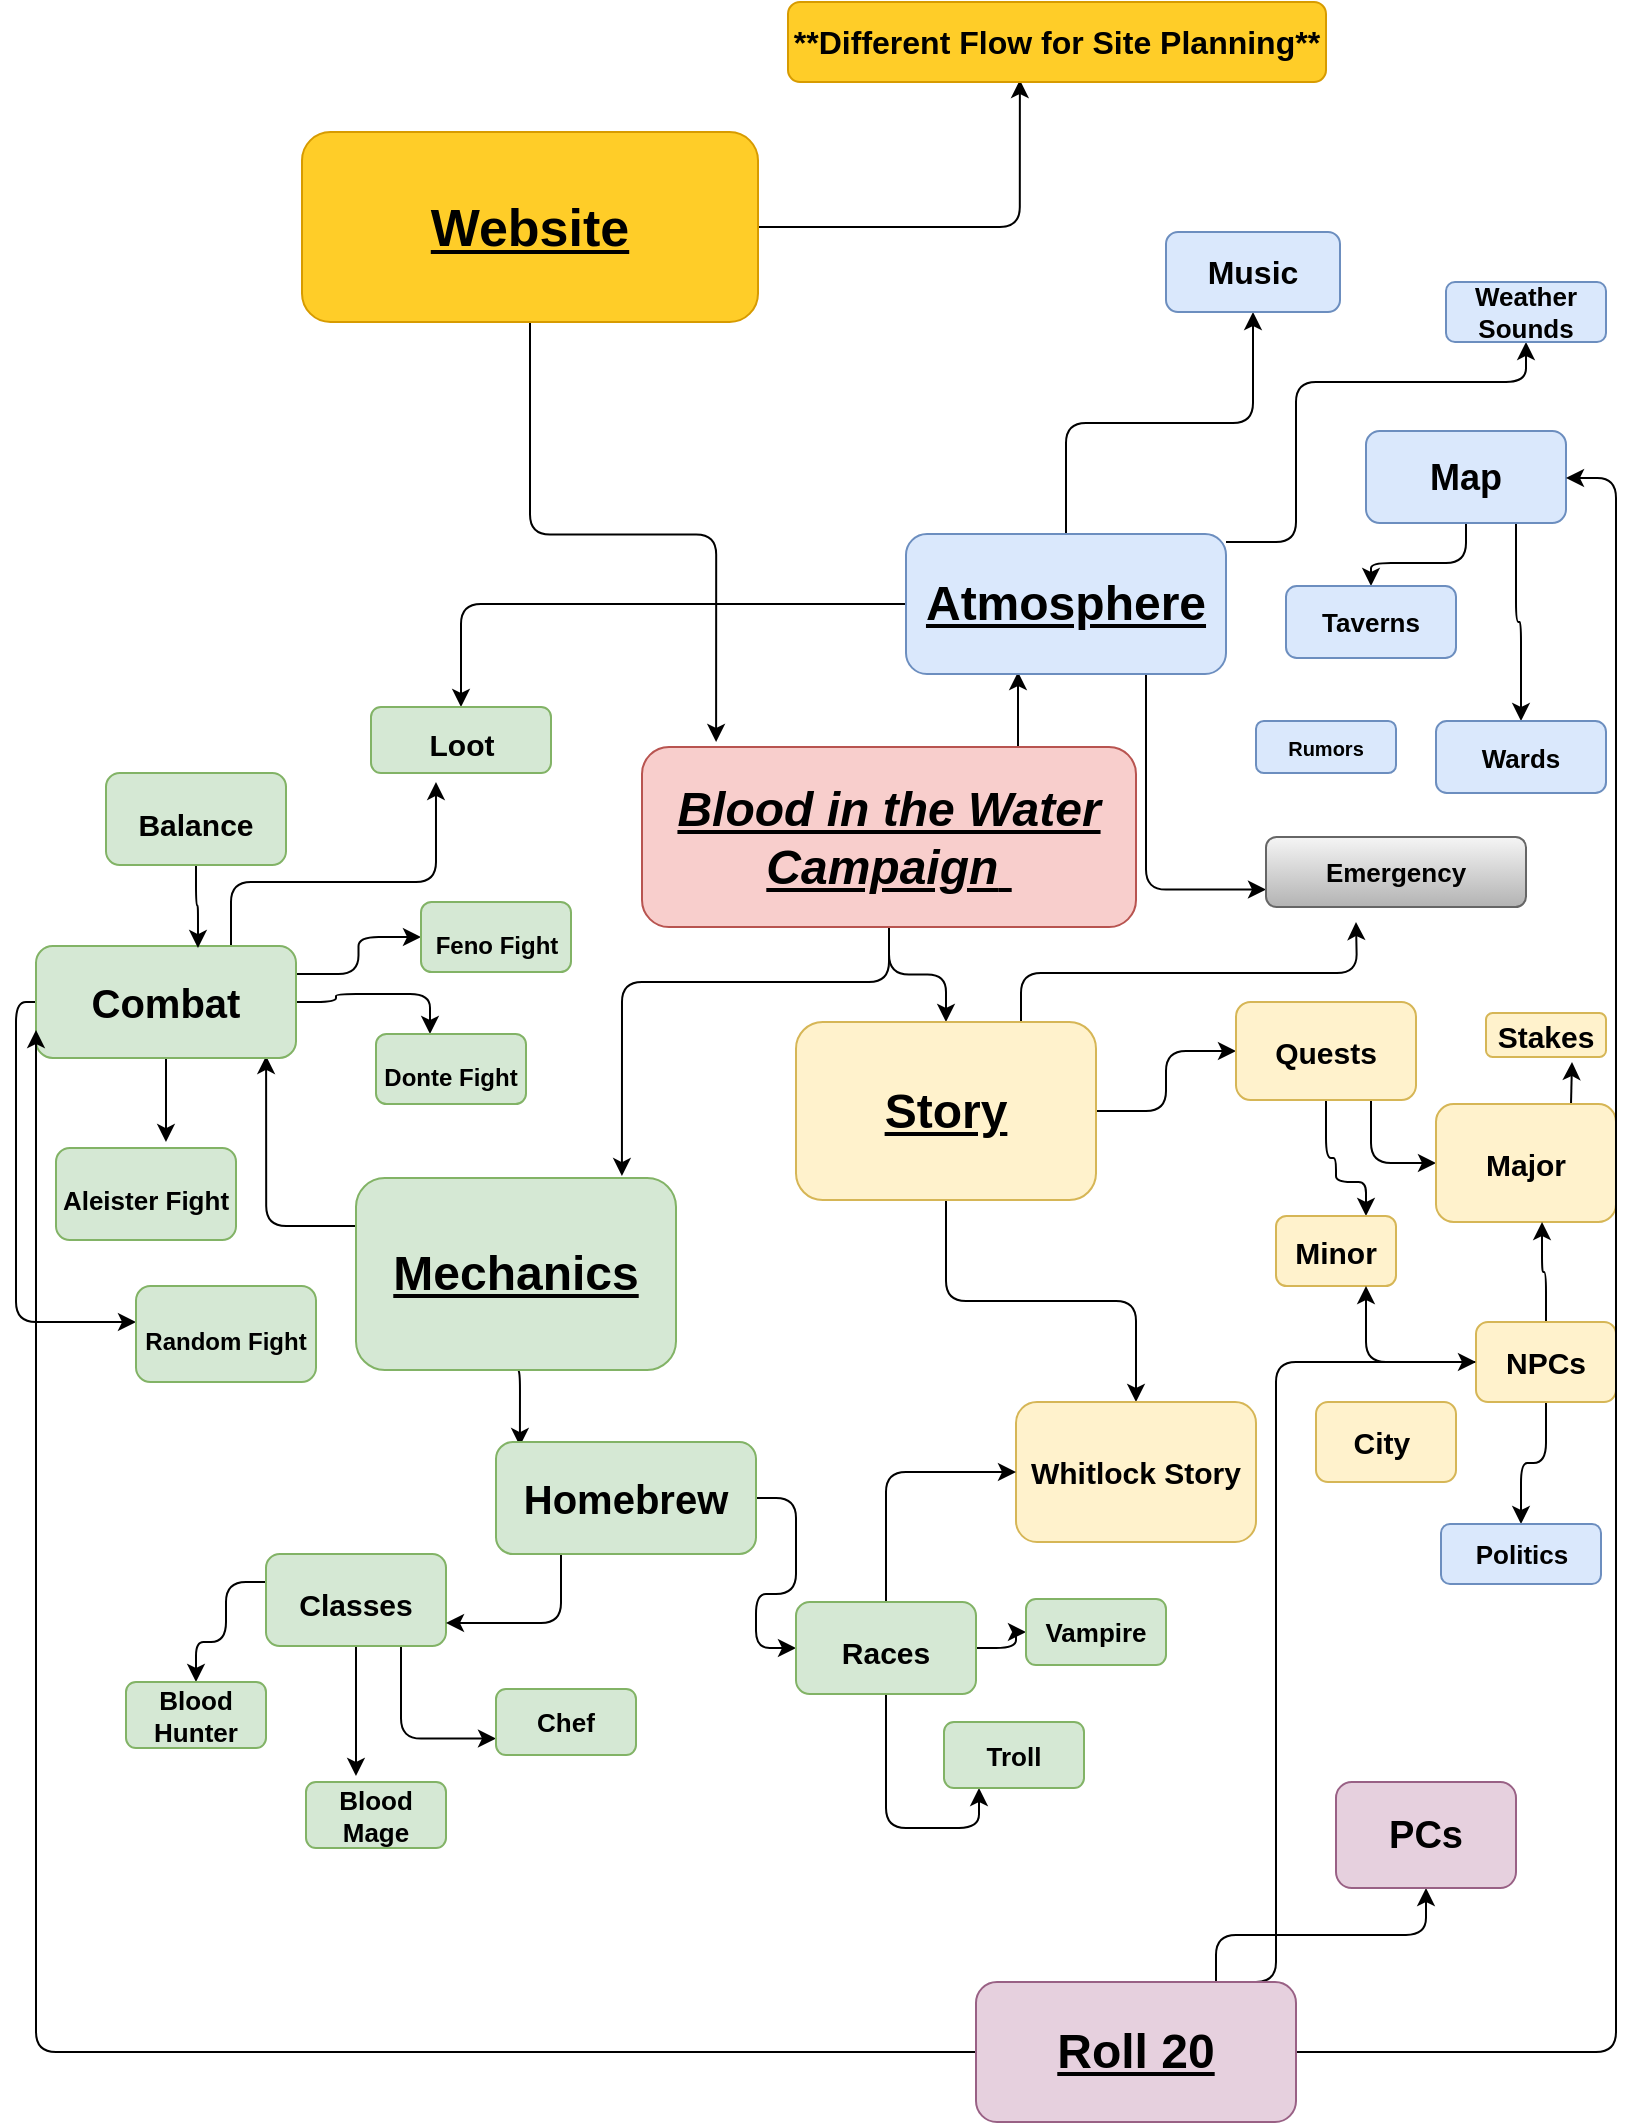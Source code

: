 <mxfile version="11.3.1" type="github" pages="1"><diagram name="Page-1" id="c7558073-3199-34d8-9f00-42111426c3f3"><mxGraphModel dx="1206" dy="1126" grid="1" gridSize="10" guides="1" tooltips="1" connect="1" arrows="1" fold="1" page="1" pageScale="1" pageWidth="826" pageHeight="1169" background="#ffffff" math="0" shadow="0"><root><mxCell id="0"/><mxCell id="1" parent="0"/><mxCell id="8YMxkAhXckEw7FpbCN8w-163" value="" style="edgeStyle=orthogonalEdgeStyle;rounded=1;orthogonalLoop=1;jettySize=auto;html=1;fontSize=24;" edge="1" parent="1" source="8YMxkAhXckEw7FpbCN8w-96" target="8YMxkAhXckEw7FpbCN8w-97"><mxGeometry relative="1" as="geometry"/></mxCell><mxCell id="8YMxkAhXckEw7FpbCN8w-199" style="edgeStyle=orthogonalEdgeStyle;rounded=0;orthogonalLoop=1;jettySize=auto;html=1;exitX=0.75;exitY=0;exitDx=0;exitDy=0;entryX=0.35;entryY=0.986;entryDx=0;entryDy=0;entryPerimeter=0;fontSize=24;" edge="1" parent="1" source="8YMxkAhXckEw7FpbCN8w-96" target="8YMxkAhXckEw7FpbCN8w-134"><mxGeometry relative="1" as="geometry"/></mxCell><mxCell id="8YMxkAhXckEw7FpbCN8w-200" style="edgeStyle=orthogonalEdgeStyle;rounded=1;orthogonalLoop=1;jettySize=auto;html=1;entryX=0.831;entryY=-0.01;entryDx=0;entryDy=0;entryPerimeter=0;fontSize=24;" edge="1" parent="1" source="8YMxkAhXckEw7FpbCN8w-96" target="8YMxkAhXckEw7FpbCN8w-107"><mxGeometry relative="1" as="geometry"><Array as="points"><mxPoint x="447" y="510"/><mxPoint x="313" y="510"/></Array></mxGeometry></mxCell><mxCell id="8YMxkAhXckEw7FpbCN8w-96" value="&lt;h1&gt;&lt;b&gt;Blood in the Water Campaign&lt;/b&gt;&amp;nbsp;&lt;/h1&gt;" style="rounded=1;whiteSpace=wrap;html=1;fillColor=#f8cecc;strokeColor=#b85450;fontStyle=6" vertex="1" parent="1"><mxGeometry x="323" y="392.5" width="247" height="90" as="geometry"/></mxCell><mxCell id="8YMxkAhXckEw7FpbCN8w-168" style="edgeStyle=orthogonalEdgeStyle;rounded=1;orthogonalLoop=1;jettySize=auto;html=1;exitX=1;exitY=0.5;exitDx=0;exitDy=0;entryX=0;entryY=0.5;entryDx=0;entryDy=0;fontSize=24;" edge="1" parent="1" source="8YMxkAhXckEw7FpbCN8w-97" target="8YMxkAhXckEw7FpbCN8w-100"><mxGeometry relative="1" as="geometry"/></mxCell><mxCell id="8YMxkAhXckEw7FpbCN8w-171" style="edgeStyle=orthogonalEdgeStyle;rounded=1;orthogonalLoop=1;jettySize=auto;html=1;fontSize=24;" edge="1" parent="1" source="8YMxkAhXckEw7FpbCN8w-97" target="8YMxkAhXckEw7FpbCN8w-101"><mxGeometry relative="1" as="geometry"/></mxCell><mxCell id="8YMxkAhXckEw7FpbCN8w-178" style="edgeStyle=orthogonalEdgeStyle;rounded=1;orthogonalLoop=1;jettySize=auto;html=1;exitX=0.75;exitY=0;exitDx=0;exitDy=0;fontSize=24;" edge="1" parent="1" source="8YMxkAhXckEw7FpbCN8w-97"><mxGeometry relative="1" as="geometry"><mxPoint x="680" y="480" as="targetPoint"/></mxGeometry></mxCell><mxCell id="8YMxkAhXckEw7FpbCN8w-97" value="Story" style="rounded=1;whiteSpace=wrap;html=1;fillColor=#fff2cc;strokeColor=#d6b656;fontStyle=5;fontSize=24;" vertex="1" parent="1"><mxGeometry x="400" y="530" width="150" height="89" as="geometry"/></mxCell><mxCell id="8YMxkAhXckEw7FpbCN8w-99" value="City&amp;nbsp;" style="rounded=1;whiteSpace=wrap;html=1;fillColor=#fff2cc;strokeColor=#d6b656;fontStyle=1;fontSize=15;" vertex="1" parent="1"><mxGeometry x="660" y="720" width="70" height="40" as="geometry"/></mxCell><mxCell id="8YMxkAhXckEw7FpbCN8w-169" style="edgeStyle=orthogonalEdgeStyle;rounded=1;orthogonalLoop=1;jettySize=auto;html=1;entryX=0.75;entryY=0;entryDx=0;entryDy=0;fontSize=24;" edge="1" parent="1" source="8YMxkAhXckEw7FpbCN8w-100" target="8YMxkAhXckEw7FpbCN8w-103"><mxGeometry relative="1" as="geometry"><Array as="points"><mxPoint x="665" y="598"/><mxPoint x="670" y="598"/><mxPoint x="670" y="610"/><mxPoint x="685" y="610"/></Array></mxGeometry></mxCell><mxCell id="8YMxkAhXckEw7FpbCN8w-170" style="edgeStyle=orthogonalEdgeStyle;rounded=1;orthogonalLoop=1;jettySize=auto;html=1;exitX=0.75;exitY=1;exitDx=0;exitDy=0;entryX=0;entryY=0.5;entryDx=0;entryDy=0;fontSize=24;" edge="1" parent="1" source="8YMxkAhXckEw7FpbCN8w-100" target="8YMxkAhXckEw7FpbCN8w-102"><mxGeometry relative="1" as="geometry"/></mxCell><mxCell id="8YMxkAhXckEw7FpbCN8w-100" value="Quests" style="rounded=1;whiteSpace=wrap;html=1;fillColor=#fff2cc;strokeColor=#d6b656;fontStyle=1;fontSize=15;" vertex="1" parent="1"><mxGeometry x="620" y="520" width="90" height="49" as="geometry"/></mxCell><mxCell id="8YMxkAhXckEw7FpbCN8w-101" value="Whitlock Story" style="rounded=1;whiteSpace=wrap;html=1;fillColor=#fff2cc;strokeColor=#d6b656;fontStyle=1;fontSize=15;" vertex="1" parent="1"><mxGeometry x="510" y="720" width="120" height="70" as="geometry"/></mxCell><mxCell id="8YMxkAhXckEw7FpbCN8w-174" style="edgeStyle=orthogonalEdgeStyle;rounded=0;orthogonalLoop=1;jettySize=auto;html=1;exitX=0.75;exitY=0;exitDx=0;exitDy=0;fontSize=24;" edge="1" parent="1" source="8YMxkAhXckEw7FpbCN8w-102"><mxGeometry relative="1" as="geometry"><mxPoint x="788" y="550" as="targetPoint"/></mxGeometry></mxCell><mxCell id="8YMxkAhXckEw7FpbCN8w-102" value="Major" style="rounded=1;whiteSpace=wrap;html=1;fillColor=#fff2cc;strokeColor=#d6b656;fontStyle=1;fontSize=15;" vertex="1" parent="1"><mxGeometry x="720" y="571" width="90" height="59" as="geometry"/></mxCell><mxCell id="8YMxkAhXckEw7FpbCN8w-103" value="Minor" style="rounded=1;whiteSpace=wrap;html=1;fillColor=#fff2cc;strokeColor=#d6b656;fontStyle=1;fontSize=15;" vertex="1" parent="1"><mxGeometry x="640" y="627" width="60" height="35" as="geometry"/></mxCell><mxCell id="8YMxkAhXckEw7FpbCN8w-172" style="edgeStyle=orthogonalEdgeStyle;rounded=1;orthogonalLoop=1;jettySize=auto;html=1;exitX=0.5;exitY=0;exitDx=0;exitDy=0;entryX=0.589;entryY=1;entryDx=0;entryDy=0;entryPerimeter=0;fontSize=24;" edge="1" parent="1" source="8YMxkAhXckEw7FpbCN8w-105" target="8YMxkAhXckEw7FpbCN8w-102"><mxGeometry relative="1" as="geometry"/></mxCell><mxCell id="8YMxkAhXckEw7FpbCN8w-173" style="edgeStyle=orthogonalEdgeStyle;rounded=1;orthogonalLoop=1;jettySize=auto;html=1;exitX=0;exitY=0.5;exitDx=0;exitDy=0;entryX=0.75;entryY=1;entryDx=0;entryDy=0;fontSize=24;" edge="1" parent="1" source="8YMxkAhXckEw7FpbCN8w-105" target="8YMxkAhXckEw7FpbCN8w-103"><mxGeometry relative="1" as="geometry"/></mxCell><mxCell id="8YMxkAhXckEw7FpbCN8w-189" style="edgeStyle=orthogonalEdgeStyle;rounded=1;orthogonalLoop=1;jettySize=auto;html=1;fontSize=24;" edge="1" parent="1" source="8YMxkAhXckEw7FpbCN8w-105" target="8YMxkAhXckEw7FpbCN8w-140"><mxGeometry relative="1" as="geometry"/></mxCell><mxCell id="8YMxkAhXckEw7FpbCN8w-105" value="NPCs" style="rounded=1;whiteSpace=wrap;html=1;fillColor=#fff2cc;strokeColor=#d6b656;fontStyle=1;fontSize=15;" vertex="1" parent="1"><mxGeometry x="740" y="680" width="70" height="40" as="geometry"/></mxCell><mxCell id="8YMxkAhXckEw7FpbCN8w-201" style="edgeStyle=orthogonalEdgeStyle;rounded=1;orthogonalLoop=1;jettySize=auto;html=1;exitX=0;exitY=0.25;exitDx=0;exitDy=0;entryX=0.885;entryY=0.982;entryDx=0;entryDy=0;entryPerimeter=0;fontSize=24;strokeColor=#000000;" edge="1" parent="1" source="8YMxkAhXckEw7FpbCN8w-107" target="8YMxkAhXckEw7FpbCN8w-124"><mxGeometry relative="1" as="geometry"/></mxCell><mxCell id="8YMxkAhXckEw7FpbCN8w-208" style="edgeStyle=orthogonalEdgeStyle;rounded=1;orthogonalLoop=1;jettySize=auto;html=1;exitX=0.5;exitY=1;exitDx=0;exitDy=0;entryX=0.092;entryY=0.036;entryDx=0;entryDy=0;entryPerimeter=0;fontSize=24;" edge="1" parent="1" source="8YMxkAhXckEw7FpbCN8w-107" target="8YMxkAhXckEw7FpbCN8w-110"><mxGeometry relative="1" as="geometry"/></mxCell><mxCell id="8YMxkAhXckEw7FpbCN8w-107" value="Mechanics" style="rounded=1;whiteSpace=wrap;html=1;fontSize=24;fillColor=#d5e8d4;strokeColor=#82b366;fontStyle=5" vertex="1" parent="1"><mxGeometry x="180" y="608" width="160" height="96" as="geometry"/></mxCell><mxCell id="8YMxkAhXckEw7FpbCN8w-195" style="edgeStyle=orthogonalEdgeStyle;rounded=1;orthogonalLoop=1;jettySize=auto;html=1;entryX=0.357;entryY=-0.091;entryDx=0;entryDy=0;entryPerimeter=0;fontSize=24;" edge="1" parent="1" source="8YMxkAhXckEw7FpbCN8w-108" target="8YMxkAhXckEw7FpbCN8w-119"><mxGeometry relative="1" as="geometry"/></mxCell><mxCell id="8YMxkAhXckEw7FpbCN8w-196" style="edgeStyle=orthogonalEdgeStyle;rounded=1;orthogonalLoop=1;jettySize=auto;html=1;fontSize=24;" edge="1" parent="1" source="8YMxkAhXckEw7FpbCN8w-108" target="8YMxkAhXckEw7FpbCN8w-121"><mxGeometry relative="1" as="geometry"><Array as="points"><mxPoint x="115" y="810"/><mxPoint x="115" y="840"/><mxPoint x="100" y="840"/></Array></mxGeometry></mxCell><mxCell id="8YMxkAhXckEw7FpbCN8w-197" style="edgeStyle=orthogonalEdgeStyle;rounded=1;orthogonalLoop=1;jettySize=auto;html=1;exitX=0.75;exitY=1;exitDx=0;exitDy=0;entryX=0;entryY=0.75;entryDx=0;entryDy=0;fontSize=24;" edge="1" parent="1" source="8YMxkAhXckEw7FpbCN8w-108" target="8YMxkAhXckEw7FpbCN8w-122"><mxGeometry relative="1" as="geometry"/></mxCell><mxCell id="8YMxkAhXckEw7FpbCN8w-108" value="&lt;font style=&quot;font-size: 15px&quot;&gt;Classes&lt;br&gt;&lt;/font&gt;" style="rounded=1;whiteSpace=wrap;html=1;fontSize=24;fillColor=#d5e8d4;strokeColor=#82b366;fontStyle=1" vertex="1" parent="1"><mxGeometry x="135" y="796" width="90" height="46" as="geometry"/></mxCell><mxCell id="8YMxkAhXckEw7FpbCN8w-193" style="edgeStyle=orthogonalEdgeStyle;rounded=1;orthogonalLoop=1;jettySize=auto;html=1;entryX=0;entryY=0.5;entryDx=0;entryDy=0;fontSize=24;" edge="1" parent="1" source="8YMxkAhXckEw7FpbCN8w-110" target="8YMxkAhXckEw7FpbCN8w-111"><mxGeometry relative="1" as="geometry"/></mxCell><mxCell id="8YMxkAhXckEw7FpbCN8w-194" style="edgeStyle=orthogonalEdgeStyle;rounded=1;orthogonalLoop=1;jettySize=auto;html=1;exitX=0.25;exitY=1;exitDx=0;exitDy=0;entryX=1;entryY=0.75;entryDx=0;entryDy=0;fontSize=24;" edge="1" parent="1" source="8YMxkAhXckEw7FpbCN8w-110" target="8YMxkAhXckEw7FpbCN8w-108"><mxGeometry relative="1" as="geometry"/></mxCell><mxCell id="8YMxkAhXckEw7FpbCN8w-110" value="&lt;font style=&quot;font-size: 20px&quot;&gt;Homebrew&lt;br&gt;&lt;/font&gt;" style="rounded=1;whiteSpace=wrap;html=1;fontSize=24;fillColor=#d5e8d4;strokeColor=#82b366;fontStyle=1" vertex="1" parent="1"><mxGeometry x="250" y="740" width="130" height="56" as="geometry"/></mxCell><mxCell id="8YMxkAhXckEw7FpbCN8w-190" style="edgeStyle=orthogonalEdgeStyle;rounded=1;orthogonalLoop=1;jettySize=auto;html=1;fontSize=24;" edge="1" parent="1" source="8YMxkAhXckEw7FpbCN8w-111" target="8YMxkAhXckEw7FpbCN8w-101"><mxGeometry relative="1" as="geometry"><Array as="points"><mxPoint x="445" y="755"/></Array></mxGeometry></mxCell><mxCell id="8YMxkAhXckEw7FpbCN8w-191" style="edgeStyle=orthogonalEdgeStyle;rounded=1;orthogonalLoop=1;jettySize=auto;html=1;entryX=0.25;entryY=1;entryDx=0;entryDy=0;fontSize=24;" edge="1" parent="1" source="8YMxkAhXckEw7FpbCN8w-111" target="8YMxkAhXckEw7FpbCN8w-120"><mxGeometry relative="1" as="geometry"/></mxCell><mxCell id="8YMxkAhXckEw7FpbCN8w-192" style="edgeStyle=orthogonalEdgeStyle;rounded=1;orthogonalLoop=1;jettySize=auto;html=1;fontSize=24;" edge="1" parent="1" source="8YMxkAhXckEw7FpbCN8w-111" target="8YMxkAhXckEw7FpbCN8w-112"><mxGeometry relative="1" as="geometry"/></mxCell><mxCell id="8YMxkAhXckEw7FpbCN8w-111" value="&lt;font style=&quot;font-size: 15px&quot;&gt;Races&lt;br&gt;&lt;/font&gt;" style="rounded=1;whiteSpace=wrap;html=1;fontSize=24;fillColor=#d5e8d4;strokeColor=#82b366;fontStyle=1" vertex="1" parent="1"><mxGeometry x="400" y="820" width="90" height="46" as="geometry"/></mxCell><mxCell id="8YMxkAhXckEw7FpbCN8w-112" value="&lt;font style=&quot;font-size: 13px;&quot;&gt;Vampire&lt;br style=&quot;font-size: 13px;&quot;&gt;&lt;/font&gt;" style="rounded=1;whiteSpace=wrap;html=1;fontSize=13;fillColor=#d5e8d4;strokeColor=#82b366;fontStyle=1" vertex="1" parent="1"><mxGeometry x="515" y="818.5" width="70" height="33" as="geometry"/></mxCell><mxCell id="8YMxkAhXckEw7FpbCN8w-119" value="&lt;font style=&quot;font-size: 13px&quot;&gt;Blood Mage&lt;br style=&quot;font-size: 13px&quot;&gt;&lt;/font&gt;" style="rounded=1;whiteSpace=wrap;html=1;fontSize=13;fillColor=#d5e8d4;strokeColor=#82b366;fontStyle=1" vertex="1" parent="1"><mxGeometry x="155" y="910" width="70" height="33" as="geometry"/></mxCell><mxCell id="8YMxkAhXckEw7FpbCN8w-120" value="&lt;font style=&quot;font-size: 13px&quot;&gt;Troll&lt;br style=&quot;font-size: 13px&quot;&gt;&lt;/font&gt;" style="rounded=1;whiteSpace=wrap;html=1;fontSize=13;fillColor=#d5e8d4;strokeColor=#82b366;fontStyle=1" vertex="1" parent="1"><mxGeometry x="474" y="880" width="70" height="33" as="geometry"/></mxCell><mxCell id="8YMxkAhXckEw7FpbCN8w-121" value="&lt;font style=&quot;font-size: 13px&quot;&gt;Blood Hunter&lt;br style=&quot;font-size: 13px&quot;&gt;&lt;/font&gt;" style="rounded=1;whiteSpace=wrap;html=1;fontSize=13;fillColor=#d5e8d4;strokeColor=#82b366;fontStyle=1" vertex="1" parent="1"><mxGeometry x="65" y="860" width="70" height="33" as="geometry"/></mxCell><mxCell id="8YMxkAhXckEw7FpbCN8w-122" value="&lt;font style=&quot;font-size: 13px&quot;&gt;Chef&lt;br style=&quot;font-size: 13px&quot;&gt;&lt;/font&gt;" style="rounded=1;whiteSpace=wrap;html=1;fontSize=13;fillColor=#d5e8d4;strokeColor=#82b366;fontStyle=1" vertex="1" parent="1"><mxGeometry x="250" y="863.5" width="70" height="33" as="geometry"/></mxCell><mxCell id="8YMxkAhXckEw7FpbCN8w-202" style="edgeStyle=orthogonalEdgeStyle;rounded=1;orthogonalLoop=1;jettySize=auto;html=1;exitX=1;exitY=0.25;exitDx=0;exitDy=0;fontSize=24;" edge="1" parent="1" source="8YMxkAhXckEw7FpbCN8w-124" target="8YMxkAhXckEw7FpbCN8w-128"><mxGeometry relative="1" as="geometry"/></mxCell><mxCell id="8YMxkAhXckEw7FpbCN8w-203" style="edgeStyle=orthogonalEdgeStyle;rounded=1;orthogonalLoop=1;jettySize=auto;html=1;entryX=0.36;entryY=0;entryDx=0;entryDy=0;entryPerimeter=0;fontSize=24;" edge="1" parent="1" source="8YMxkAhXckEw7FpbCN8w-124" target="8YMxkAhXckEw7FpbCN8w-130"><mxGeometry relative="1" as="geometry"/></mxCell><mxCell id="8YMxkAhXckEw7FpbCN8w-204" style="edgeStyle=orthogonalEdgeStyle;rounded=0;orthogonalLoop=1;jettySize=auto;html=1;entryX=0.611;entryY=-0.065;entryDx=0;entryDy=0;entryPerimeter=0;fontSize=24;" edge="1" parent="1" source="8YMxkAhXckEw7FpbCN8w-124" target="8YMxkAhXckEw7FpbCN8w-127"><mxGeometry relative="1" as="geometry"/></mxCell><mxCell id="8YMxkAhXckEw7FpbCN8w-205" style="edgeStyle=orthogonalEdgeStyle;rounded=1;orthogonalLoop=1;jettySize=auto;html=1;fontSize=24;" edge="1" parent="1" source="8YMxkAhXckEw7FpbCN8w-124" target="8YMxkAhXckEw7FpbCN8w-132"><mxGeometry relative="1" as="geometry"><Array as="points"><mxPoint x="10" y="520"/><mxPoint x="10" y="680"/></Array></mxGeometry></mxCell><mxCell id="8YMxkAhXckEw7FpbCN8w-207" style="edgeStyle=orthogonalEdgeStyle;rounded=1;orthogonalLoop=1;jettySize=auto;html=1;exitX=0.75;exitY=0;exitDx=0;exitDy=0;entryX=0.361;entryY=1.136;entryDx=0;entryDy=0;entryPerimeter=0;fontSize=24;" edge="1" parent="1" source="8YMxkAhXckEw7FpbCN8w-124" target="8YMxkAhXckEw7FpbCN8w-157"><mxGeometry relative="1" as="geometry"><Array as="points"><mxPoint x="118" y="460"/><mxPoint x="220" y="460"/></Array></mxGeometry></mxCell><mxCell id="8YMxkAhXckEw7FpbCN8w-124" value="&lt;font style=&quot;font-size: 20px&quot;&gt;Combat&lt;br&gt;&lt;/font&gt;" style="rounded=1;whiteSpace=wrap;html=1;fontSize=24;fillColor=#d5e8d4;strokeColor=#82b366;fontStyle=1" vertex="1" parent="1"><mxGeometry x="20" y="492" width="130" height="56" as="geometry"/></mxCell><mxCell id="8YMxkAhXckEw7FpbCN8w-216" style="edgeStyle=orthogonalEdgeStyle;rounded=1;orthogonalLoop=1;jettySize=auto;html=1;entryX=0.623;entryY=0.018;entryDx=0;entryDy=0;entryPerimeter=0;fontSize=24;" edge="1" parent="1" source="8YMxkAhXckEw7FpbCN8w-126" target="8YMxkAhXckEw7FpbCN8w-124"><mxGeometry relative="1" as="geometry"/></mxCell><mxCell id="8YMxkAhXckEw7FpbCN8w-126" value="&lt;font style=&quot;font-size: 15px&quot;&gt;Balance&lt;br&gt;&lt;/font&gt;" style="rounded=1;whiteSpace=wrap;html=1;fontSize=24;fillColor=#d5e8d4;strokeColor=#82b366;fontStyle=1" vertex="1" parent="1"><mxGeometry x="55" y="405.5" width="90" height="46" as="geometry"/></mxCell><mxCell id="8YMxkAhXckEw7FpbCN8w-127" value="&lt;font&gt;&lt;font style=&quot;font-size: 13px&quot;&gt;Aleister Fight&lt;/font&gt;&lt;br&gt;&lt;/font&gt;" style="rounded=1;whiteSpace=wrap;html=1;fontSize=24;fillColor=#d5e8d4;strokeColor=#82b366;fontStyle=1" vertex="1" parent="1"><mxGeometry x="30" y="593" width="90" height="46" as="geometry"/></mxCell><mxCell id="8YMxkAhXckEw7FpbCN8w-128" value="&lt;font&gt;&lt;span style=&quot;font-size: 12px&quot;&gt;Feno Fight&lt;/span&gt;&lt;br&gt;&lt;/font&gt;" style="rounded=1;whiteSpace=wrap;html=1;fontSize=24;fillColor=#d5e8d4;strokeColor=#82b366;fontStyle=1" vertex="1" parent="1"><mxGeometry x="212.5" y="470" width="75" height="35" as="geometry"/></mxCell><mxCell id="8YMxkAhXckEw7FpbCN8w-130" value="&lt;font&gt;&lt;font style=&quot;font-size: 12px&quot;&gt;Donte Fight&lt;/font&gt;&lt;br&gt;&lt;/font&gt;" style="rounded=1;whiteSpace=wrap;html=1;fontSize=24;fillColor=#d5e8d4;strokeColor=#82b366;fontStyle=1" vertex="1" parent="1"><mxGeometry x="190" y="536" width="75" height="35" as="geometry"/></mxCell><mxCell id="8YMxkAhXckEw7FpbCN8w-132" value="&lt;font&gt;&lt;font style=&quot;font-size: 12px&quot;&gt;Random Fight&lt;/font&gt;&lt;br&gt;&lt;/font&gt;" style="rounded=1;whiteSpace=wrap;html=1;fontSize=24;fillColor=#d5e8d4;strokeColor=#82b366;fontStyle=1" vertex="1" parent="1"><mxGeometry x="70" y="662" width="90" height="48" as="geometry"/></mxCell><mxCell id="8YMxkAhXckEw7FpbCN8w-184" style="edgeStyle=orthogonalEdgeStyle;rounded=1;orthogonalLoop=1;jettySize=auto;html=1;exitX=0.75;exitY=1;exitDx=0;exitDy=0;entryX=0;entryY=0.75;entryDx=0;entryDy=0;fontSize=24;" edge="1" parent="1" source="8YMxkAhXckEw7FpbCN8w-134" target="8YMxkAhXckEw7FpbCN8w-154"><mxGeometry relative="1" as="geometry"/></mxCell><mxCell id="8YMxkAhXckEw7FpbCN8w-188" style="edgeStyle=orthogonalEdgeStyle;rounded=1;orthogonalLoop=1;jettySize=auto;html=1;fontSize=24;" edge="1" parent="1" source="8YMxkAhXckEw7FpbCN8w-134" target="8YMxkAhXckEw7FpbCN8w-146"><mxGeometry relative="1" as="geometry"/></mxCell><mxCell id="8YMxkAhXckEw7FpbCN8w-206" style="edgeStyle=orthogonalEdgeStyle;rounded=1;orthogonalLoop=1;jettySize=auto;html=1;entryX=0.5;entryY=0;entryDx=0;entryDy=0;fontSize=24;" edge="1" parent="1" source="8YMxkAhXckEw7FpbCN8w-134" target="8YMxkAhXckEw7FpbCN8w-157"><mxGeometry relative="1" as="geometry"/></mxCell><mxCell id="8YMxkAhXckEw7FpbCN8w-213" style="edgeStyle=orthogonalEdgeStyle;rounded=1;orthogonalLoop=1;jettySize=auto;html=1;fontSize=24;" edge="1" parent="1" source="8YMxkAhXckEw7FpbCN8w-134" target="8YMxkAhXckEw7FpbCN8w-153"><mxGeometry relative="1" as="geometry"><Array as="points"><mxPoint x="650" y="290"/><mxPoint x="650" y="210"/><mxPoint x="765" y="210"/></Array></mxGeometry></mxCell><mxCell id="8YMxkAhXckEw7FpbCN8w-134" value="&lt;font style=&quot;font-size: 24px;&quot;&gt;Atmosphere&lt;br style=&quot;font-size: 24px;&quot;&gt;&lt;/font&gt;" style="rounded=1;whiteSpace=wrap;html=1;fontSize=24;fillColor=#dae8fc;strokeColor=#6c8ebf;fontStyle=5" vertex="1" parent="1"><mxGeometry x="455" y="286" width="160" height="70" as="geometry"/></mxCell><mxCell id="8YMxkAhXckEw7FpbCN8w-185" style="edgeStyle=orthogonalEdgeStyle;rounded=1;orthogonalLoop=1;jettySize=auto;html=1;exitX=0.5;exitY=1;exitDx=0;exitDy=0;entryX=0.5;entryY=0;entryDx=0;entryDy=0;fontSize=24;" edge="1" parent="1" source="8YMxkAhXckEw7FpbCN8w-135" target="8YMxkAhXckEw7FpbCN8w-138"><mxGeometry relative="1" as="geometry"/></mxCell><mxCell id="8YMxkAhXckEw7FpbCN8w-210" style="edgeStyle=orthogonalEdgeStyle;rounded=1;orthogonalLoop=1;jettySize=auto;html=1;exitX=0.75;exitY=1;exitDx=0;exitDy=0;entryX=0.5;entryY=0;entryDx=0;entryDy=0;fontSize=24;" edge="1" parent="1" source="8YMxkAhXckEw7FpbCN8w-135" target="8YMxkAhXckEw7FpbCN8w-137"><mxGeometry relative="1" as="geometry"/></mxCell><mxCell id="8YMxkAhXckEw7FpbCN8w-135" value="&lt;font style=&quot;font-size: 18px;&quot;&gt;Map&lt;br style=&quot;font-size: 18px;&quot;&gt;&lt;/font&gt;" style="rounded=1;whiteSpace=wrap;html=1;fontSize=18;fillColor=#dae8fc;strokeColor=#6c8ebf;fontStyle=1" vertex="1" parent="1"><mxGeometry x="685" y="234.5" width="100" height="46" as="geometry"/></mxCell><mxCell id="8YMxkAhXckEw7FpbCN8w-137" value="&lt;font style=&quot;font-size: 13px&quot;&gt;Wards&lt;br style=&quot;font-size: 13px&quot;&gt;&lt;/font&gt;" style="rounded=1;whiteSpace=wrap;html=1;fontSize=13;fillColor=#dae8fc;strokeColor=#6c8ebf;fontStyle=1" vertex="1" parent="1"><mxGeometry x="720" y="379.5" width="85" height="36" as="geometry"/></mxCell><mxCell id="8YMxkAhXckEw7FpbCN8w-138" value="&lt;font style=&quot;font-size: 13px&quot;&gt;Taverns&lt;br style=&quot;font-size: 13px&quot;&gt;&lt;/font&gt;" style="rounded=1;whiteSpace=wrap;html=1;fontSize=13;fillColor=#dae8fc;strokeColor=#6c8ebf;fontStyle=1" vertex="1" parent="1"><mxGeometry x="645" y="312" width="85" height="36" as="geometry"/></mxCell><mxCell id="8YMxkAhXckEw7FpbCN8w-140" value="&lt;font style=&quot;font-size: 13px&quot;&gt;Politics&lt;br style=&quot;font-size: 13px&quot;&gt;&lt;/font&gt;" style="rounded=1;whiteSpace=wrap;html=1;fontSize=13;fillColor=#dae8fc;strokeColor=#6c8ebf;fontStyle=1" vertex="1" parent="1"><mxGeometry x="722.5" y="781" width="80" height="30" as="geometry"/></mxCell><mxCell id="8YMxkAhXckEw7FpbCN8w-141" value="&lt;font style=&quot;font-size: 10px;&quot;&gt;Rumors&lt;br style=&quot;font-size: 10px;&quot;&gt;&lt;/font&gt;" style="rounded=1;whiteSpace=wrap;html=1;fontSize=10;fillColor=#dae8fc;strokeColor=#6c8ebf;fontStyle=1" vertex="1" parent="1"><mxGeometry x="630" y="379.5" width="70" height="26" as="geometry"/></mxCell><mxCell id="8YMxkAhXckEw7FpbCN8w-146" value="&lt;font style=&quot;font-size: 16px&quot;&gt;Music&lt;br style=&quot;font-size: 16px&quot;&gt;&lt;/font&gt;" style="rounded=1;whiteSpace=wrap;html=1;fontSize=16;fillColor=#dae8fc;strokeColor=#6c8ebf;fontStyle=1" vertex="1" parent="1"><mxGeometry x="585" y="135" width="87" height="40" as="geometry"/></mxCell><mxCell id="8YMxkAhXckEw7FpbCN8w-153" value="&lt;font style=&quot;font-size: 13px&quot;&gt;Weather Sounds&lt;br style=&quot;font-size: 13px&quot;&gt;&lt;/font&gt;" style="rounded=1;whiteSpace=wrap;html=1;fontSize=13;fillColor=#dae8fc;strokeColor=#6c8ebf;fontStyle=1" vertex="1" parent="1"><mxGeometry x="725" y="160" width="80" height="30" as="geometry"/></mxCell><mxCell id="8YMxkAhXckEw7FpbCN8w-154" value="&lt;font style=&quot;font-size: 13px&quot;&gt;Emergency&lt;br style=&quot;font-size: 13px&quot;&gt;&lt;/font&gt;" style="rounded=1;whiteSpace=wrap;html=1;fontSize=13;fillColor=#f5f5f5;fontStyle=1;gradientColor=#b3b3b3;strokeColor=#666666;" vertex="1" parent="1"><mxGeometry x="635" y="437.5" width="130" height="35" as="geometry"/></mxCell><mxCell id="8YMxkAhXckEw7FpbCN8w-157" value="&lt;font style=&quot;font-size: 15px&quot;&gt;Loot&lt;br&gt;&lt;/font&gt;" style="rounded=1;whiteSpace=wrap;html=1;fontSize=24;fillColor=#d5e8d4;strokeColor=#82b366;fontStyle=1" vertex="1" parent="1"><mxGeometry x="187.5" y="372.5" width="90" height="33" as="geometry"/></mxCell><mxCell id="8YMxkAhXckEw7FpbCN8w-162" value="Stakes" style="rounded=1;whiteSpace=wrap;html=1;fillColor=#fff2cc;strokeColor=#d6b656;fontStyle=1;fontSize=15;" vertex="1" parent="1"><mxGeometry x="745" y="525.5" width="60" height="22" as="geometry"/></mxCell><mxCell id="8YMxkAhXckEw7FpbCN8w-221" style="edgeStyle=orthogonalEdgeStyle;rounded=1;orthogonalLoop=1;jettySize=auto;html=1;entryX=0.15;entryY=-0.028;entryDx=0;entryDy=0;entryPerimeter=0;fontSize=24;" edge="1" parent="1" source="8YMxkAhXckEw7FpbCN8w-218" target="8YMxkAhXckEw7FpbCN8w-96"><mxGeometry relative="1" as="geometry"/></mxCell><mxCell id="8YMxkAhXckEw7FpbCN8w-224" style="edgeStyle=orthogonalEdgeStyle;rounded=1;orthogonalLoop=1;jettySize=auto;html=1;fontSize=24;entryX=0.431;entryY=0.975;entryDx=0;entryDy=0;entryPerimeter=0;" edge="1" parent="1" source="8YMxkAhXckEw7FpbCN8w-218" target="8YMxkAhXckEw7FpbCN8w-223"><mxGeometry relative="1" as="geometry"><mxPoint x="510" y="70" as="targetPoint"/></mxGeometry></mxCell><mxCell id="8YMxkAhXckEw7FpbCN8w-218" value="&lt;font&gt;&lt;font style=&quot;font-size: 26px&quot;&gt;Website&lt;/font&gt;&lt;br style=&quot;font-size: 24px&quot;&gt;&lt;/font&gt;" style="rounded=1;whiteSpace=wrap;html=1;fontSize=24;fillColor=#ffcd28;strokeColor=#d79b00;fontStyle=5;gradientColor=none;" vertex="1" parent="1"><mxGeometry x="153" y="85" width="228" height="95" as="geometry"/></mxCell><mxCell id="8YMxkAhXckEw7FpbCN8w-235" style="edgeStyle=orthogonalEdgeStyle;rounded=1;orthogonalLoop=1;jettySize=auto;html=1;exitX=0.75;exitY=0;exitDx=0;exitDy=0;fontSize=24;" edge="1" parent="1" source="8YMxkAhXckEw7FpbCN8w-219" target="8YMxkAhXckEw7FpbCN8w-230"><mxGeometry relative="1" as="geometry"/></mxCell><mxCell id="8YMxkAhXckEw7FpbCN8w-236" style="edgeStyle=orthogonalEdgeStyle;orthogonalLoop=1;jettySize=auto;html=1;entryX=0;entryY=0.75;entryDx=0;entryDy=0;fontSize=24;strokeColor=#000000;shadow=0;comic=0;rounded=1;" edge="1" parent="1" source="8YMxkAhXckEw7FpbCN8w-219" target="8YMxkAhXckEw7FpbCN8w-124"><mxGeometry relative="1" as="geometry"><Array as="points"><mxPoint x="20" y="1045"/></Array></mxGeometry></mxCell><mxCell id="8YMxkAhXckEw7FpbCN8w-237" style="edgeStyle=orthogonalEdgeStyle;orthogonalLoop=1;jettySize=auto;html=1;fontSize=24;rounded=1;" edge="1" parent="1" source="8YMxkAhXckEw7FpbCN8w-219" target="8YMxkAhXckEw7FpbCN8w-135"><mxGeometry relative="1" as="geometry"><Array as="points"><mxPoint x="810" y="1045"/><mxPoint x="810" y="258"/></Array></mxGeometry></mxCell><mxCell id="8YMxkAhXckEw7FpbCN8w-238" style="edgeStyle=orthogonalEdgeStyle;rounded=1;orthogonalLoop=1;jettySize=auto;html=1;exitX=0.75;exitY=0;exitDx=0;exitDy=0;entryX=0;entryY=0.5;entryDx=0;entryDy=0;fontSize=24;" edge="1" parent="1" source="8YMxkAhXckEw7FpbCN8w-219" target="8YMxkAhXckEw7FpbCN8w-105"><mxGeometry relative="1" as="geometry"><Array as="points"><mxPoint x="640" y="1010"/><mxPoint x="640" y="700"/></Array></mxGeometry></mxCell><mxCell id="8YMxkAhXckEw7FpbCN8w-219" value="&lt;font style=&quot;font-size: 24px&quot;&gt;Roll 20&lt;br style=&quot;font-size: 24px&quot;&gt;&lt;/font&gt;" style="rounded=1;whiteSpace=wrap;html=1;fontSize=24;fillColor=#e6d0de;strokeColor=#996185;fontStyle=5;gradientColor=none;" vertex="1" parent="1"><mxGeometry x="490" y="1010" width="160" height="70" as="geometry"/></mxCell><mxCell id="8YMxkAhXckEw7FpbCN8w-223" value="&lt;font style=&quot;font-size: 16px&quot;&gt;**Different Flow for Site Planning**&lt;br style=&quot;font-size: 16px&quot;&gt;&lt;/font&gt;" style="rounded=1;whiteSpace=wrap;html=1;fontSize=16;fillColor=#ffcd28;strokeColor=#d79b00;fontStyle=1;gradientColor=none;" vertex="1" parent="1"><mxGeometry x="396" y="20" width="269" height="40" as="geometry"/></mxCell><mxCell id="8YMxkAhXckEw7FpbCN8w-230" value="PCs" style="rounded=1;whiteSpace=wrap;html=1;fillColor=#e6d0de;strokeColor=#996185;fontStyle=1;fontSize=19;gradientColor=none;" vertex="1" parent="1"><mxGeometry x="670" y="910" width="90" height="53" as="geometry"/></mxCell></root></mxGraphModel></diagram></mxfile>